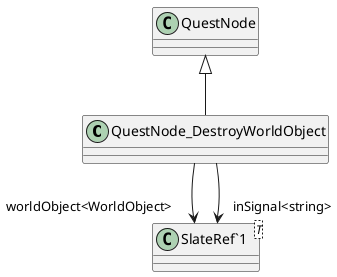 @startuml
class QuestNode_DestroyWorldObject {
}
class "SlateRef`1"<T> {
}
QuestNode <|-- QuestNode_DestroyWorldObject
QuestNode_DestroyWorldObject --> "worldObject<WorldObject>" "SlateRef`1"
QuestNode_DestroyWorldObject --> "inSignal<string>" "SlateRef`1"
@enduml

